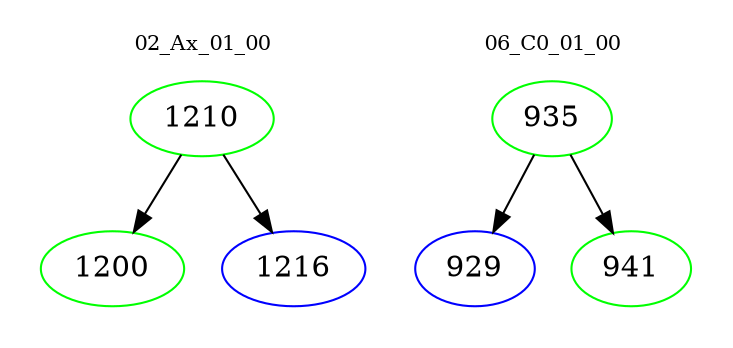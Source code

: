 digraph{
subgraph cluster_0 {
color = white
label = "02_Ax_01_00";
fontsize=10;
T0_1210 [label="1210", color="green"]
T0_1210 -> T0_1200 [color="black"]
T0_1200 [label="1200", color="green"]
T0_1210 -> T0_1216 [color="black"]
T0_1216 [label="1216", color="blue"]
}
subgraph cluster_1 {
color = white
label = "06_C0_01_00";
fontsize=10;
T1_935 [label="935", color="green"]
T1_935 -> T1_929 [color="black"]
T1_929 [label="929", color="blue"]
T1_935 -> T1_941 [color="black"]
T1_941 [label="941", color="green"]
}
}
